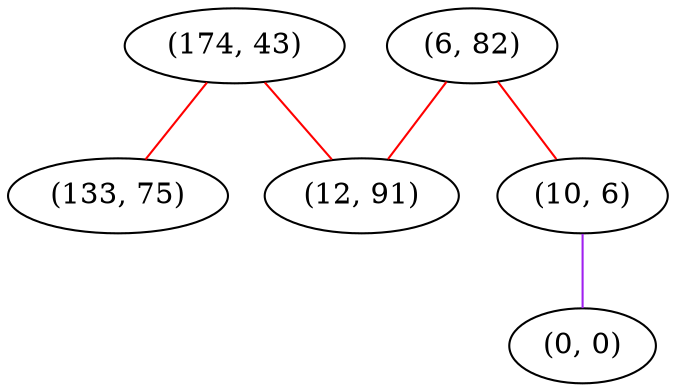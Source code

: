 graph "" {
"(174, 43)";
"(6, 82)";
"(12, 91)";
"(133, 75)";
"(10, 6)";
"(0, 0)";
"(174, 43)" -- "(12, 91)"  [color=red, key=0, weight=1];
"(174, 43)" -- "(133, 75)"  [color=red, key=0, weight=1];
"(6, 82)" -- "(10, 6)"  [color=red, key=0, weight=1];
"(6, 82)" -- "(12, 91)"  [color=red, key=0, weight=1];
"(10, 6)" -- "(0, 0)"  [color=purple, key=0, weight=4];
}
